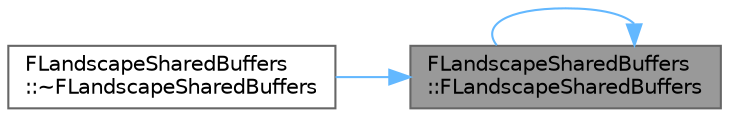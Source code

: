 digraph "FLandscapeSharedBuffers::FLandscapeSharedBuffers"
{
 // INTERACTIVE_SVG=YES
 // LATEX_PDF_SIZE
  bgcolor="transparent";
  edge [fontname=Helvetica,fontsize=10,labelfontname=Helvetica,labelfontsize=10];
  node [fontname=Helvetica,fontsize=10,shape=box,height=0.2,width=0.4];
  rankdir="RL";
  Node1 [id="Node000001",label="FLandscapeSharedBuffers\l::FLandscapeSharedBuffers",height=0.2,width=0.4,color="gray40", fillcolor="grey60", style="filled", fontcolor="black",tooltip=" "];
  Node1 -> Node1 [id="edge1_Node000001_Node000001",dir="back",color="steelblue1",style="solid",tooltip=" "];
  Node1 -> Node2 [id="edge2_Node000001_Node000002",dir="back",color="steelblue1",style="solid",tooltip=" "];
  Node2 [id="Node000002",label="FLandscapeSharedBuffers\l::~FLandscapeSharedBuffers",height=0.2,width=0.4,color="grey40", fillcolor="white", style="filled",URL="$d5/d8b/classFLandscapeSharedBuffers.html#a268c95cecc1455046b5df598b1fe0264",tooltip=" "];
}
